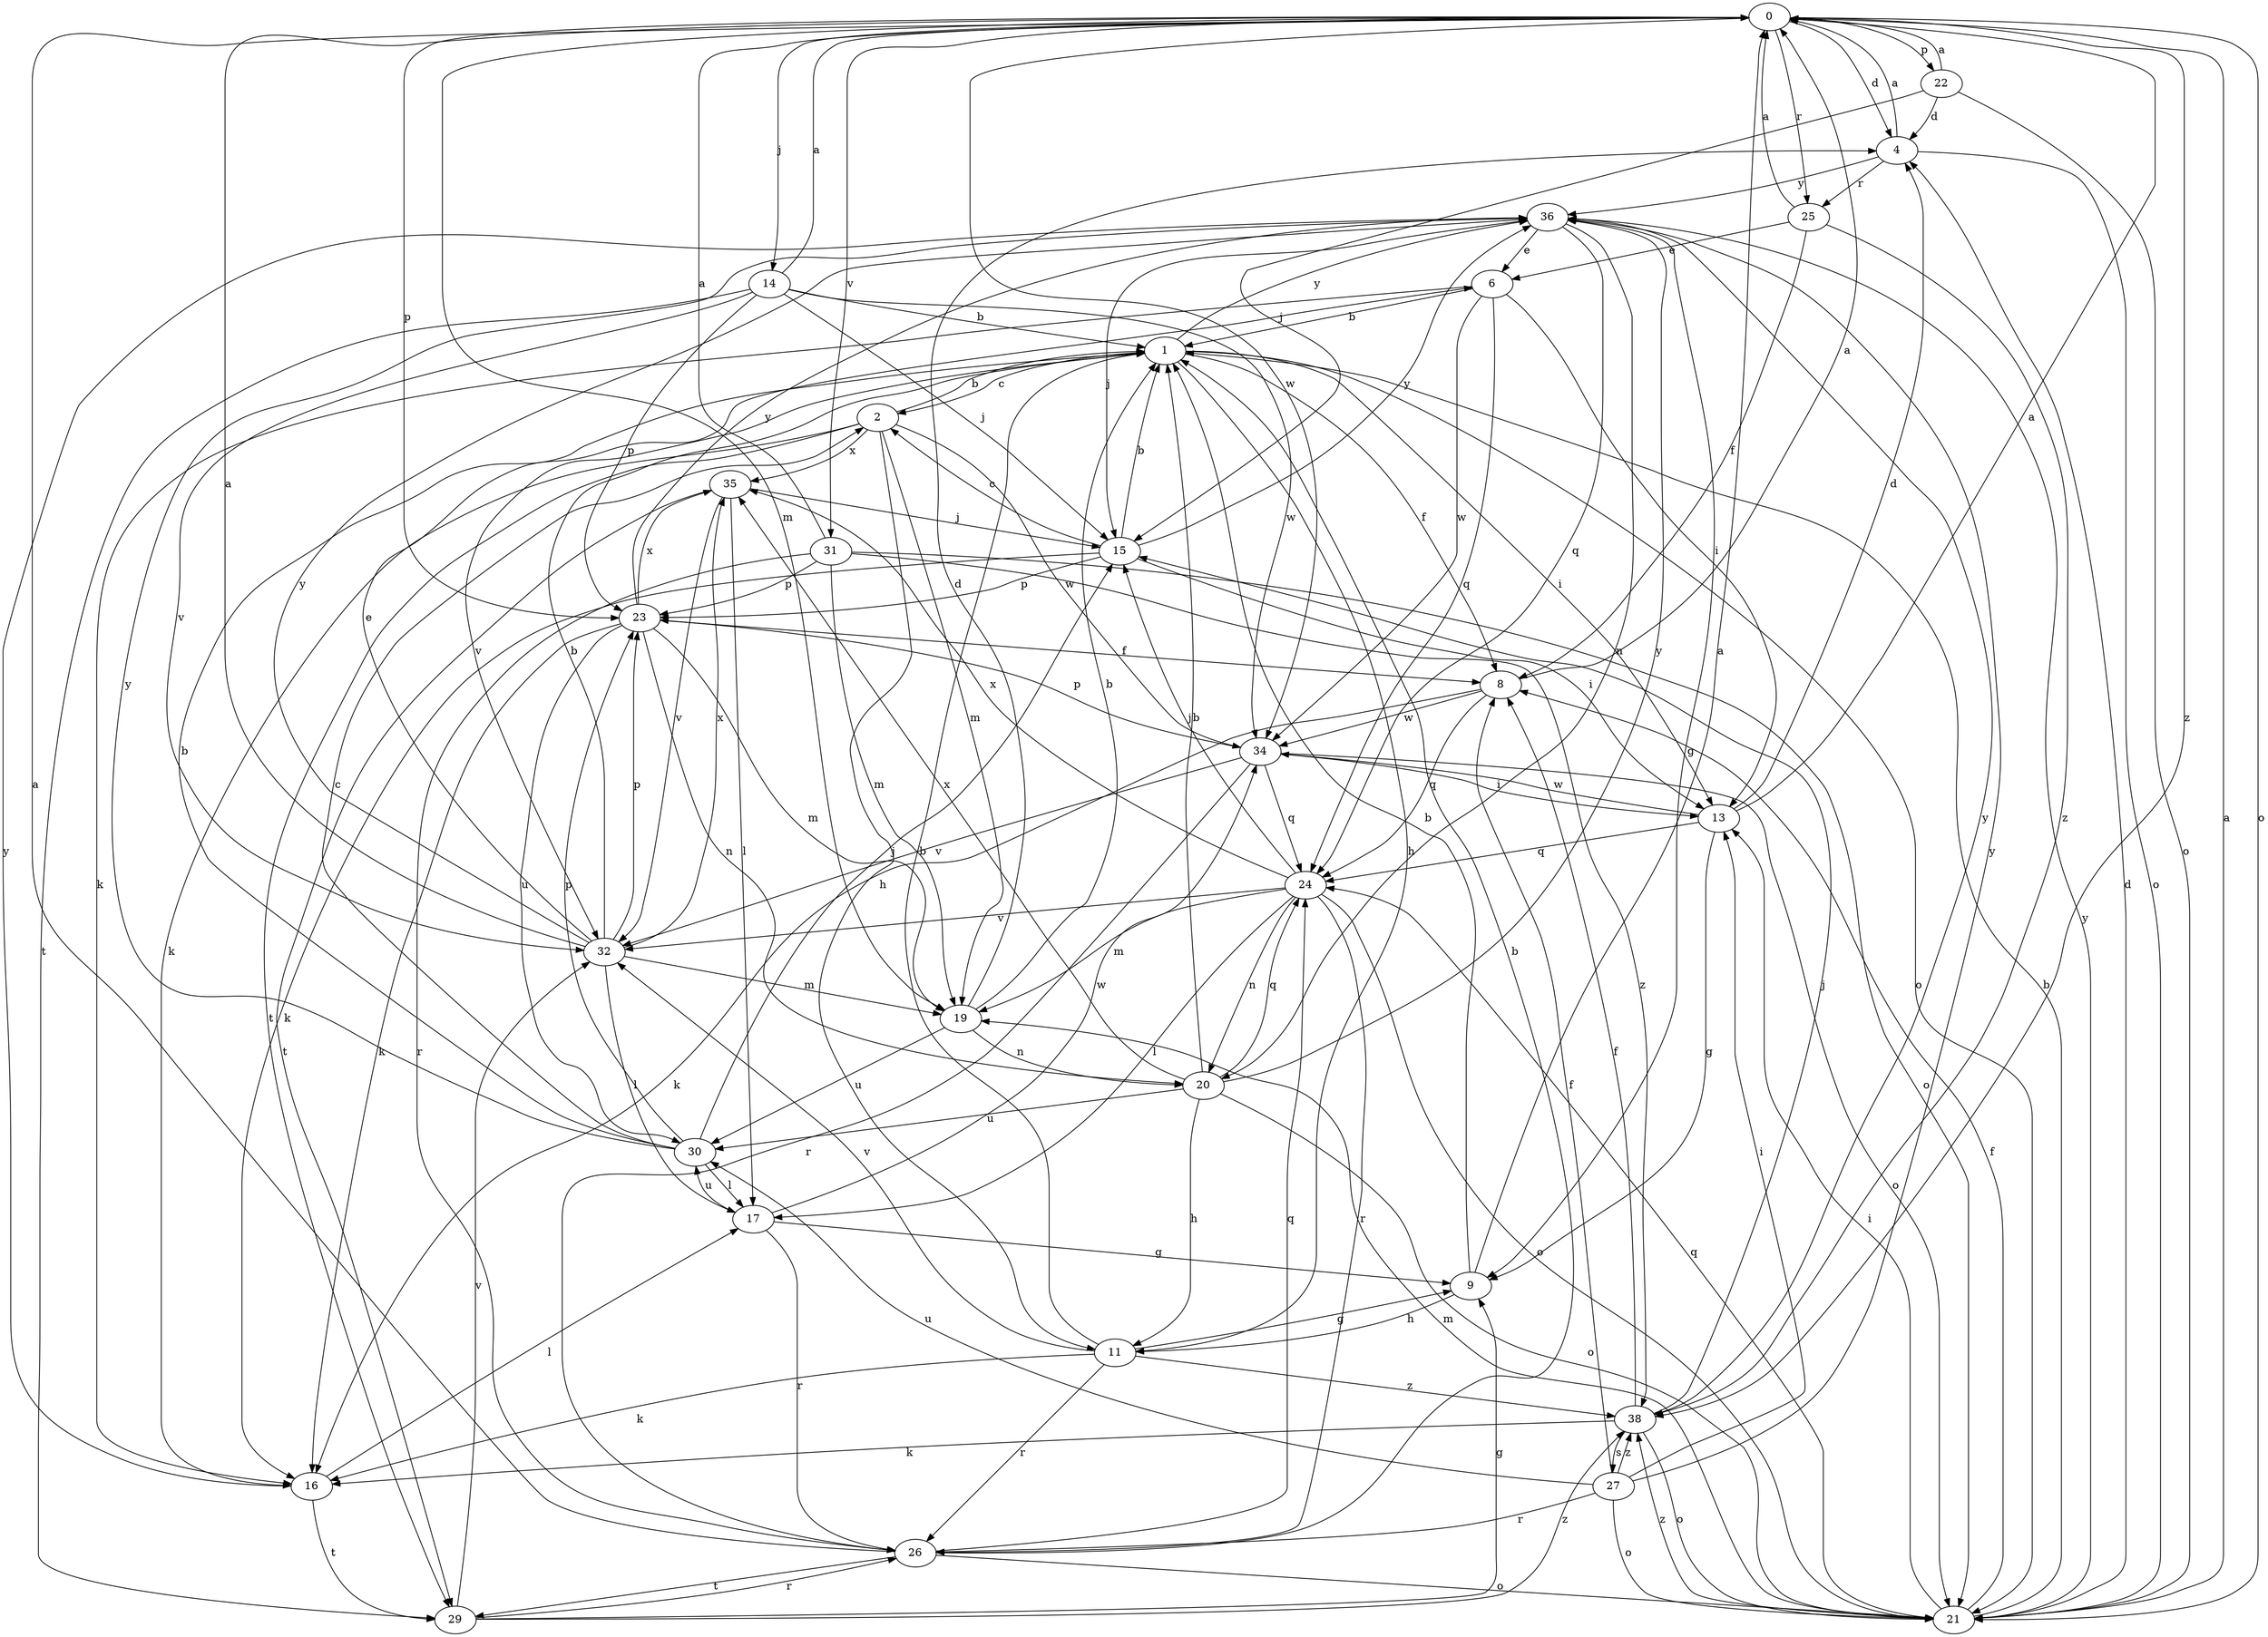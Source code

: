 strict digraph  {
0;
1;
2;
4;
6;
8;
9;
11;
13;
14;
15;
16;
17;
19;
20;
21;
22;
23;
24;
25;
26;
27;
29;
30;
31;
32;
34;
35;
36;
38;
0 -> 4  [label=d];
0 -> 14  [label=j];
0 -> 19  [label=m];
0 -> 21  [label=o];
0 -> 22  [label=p];
0 -> 23  [label=p];
0 -> 25  [label=r];
0 -> 31  [label=v];
0 -> 34  [label=w];
0 -> 38  [label=z];
1 -> 2  [label=c];
1 -> 8  [label=f];
1 -> 11  [label=h];
1 -> 13  [label=i];
1 -> 21  [label=o];
1 -> 32  [label=v];
1 -> 36  [label=y];
2 -> 1  [label=b];
2 -> 11  [label=h];
2 -> 16  [label=k];
2 -> 19  [label=m];
2 -> 29  [label=t];
2 -> 34  [label=w];
2 -> 35  [label=x];
4 -> 0  [label=a];
4 -> 21  [label=o];
4 -> 25  [label=r];
4 -> 36  [label=y];
6 -> 1  [label=b];
6 -> 13  [label=i];
6 -> 16  [label=k];
6 -> 24  [label=q];
6 -> 34  [label=w];
8 -> 0  [label=a];
8 -> 16  [label=k];
8 -> 24  [label=q];
8 -> 34  [label=w];
9 -> 0  [label=a];
9 -> 1  [label=b];
9 -> 11  [label=h];
11 -> 1  [label=b];
11 -> 9  [label=g];
11 -> 16  [label=k];
11 -> 26  [label=r];
11 -> 32  [label=v];
11 -> 38  [label=z];
13 -> 0  [label=a];
13 -> 4  [label=d];
13 -> 9  [label=g];
13 -> 24  [label=q];
13 -> 34  [label=w];
14 -> 0  [label=a];
14 -> 1  [label=b];
14 -> 15  [label=j];
14 -> 23  [label=p];
14 -> 29  [label=t];
14 -> 32  [label=v];
14 -> 34  [label=w];
15 -> 1  [label=b];
15 -> 2  [label=c];
15 -> 13  [label=i];
15 -> 16  [label=k];
15 -> 23  [label=p];
15 -> 36  [label=y];
16 -> 17  [label=l];
16 -> 29  [label=t];
16 -> 36  [label=y];
17 -> 9  [label=g];
17 -> 26  [label=r];
17 -> 30  [label=u];
17 -> 34  [label=w];
19 -> 1  [label=b];
19 -> 4  [label=d];
19 -> 20  [label=n];
19 -> 30  [label=u];
20 -> 1  [label=b];
20 -> 11  [label=h];
20 -> 21  [label=o];
20 -> 24  [label=q];
20 -> 30  [label=u];
20 -> 35  [label=x];
20 -> 36  [label=y];
21 -> 0  [label=a];
21 -> 1  [label=b];
21 -> 4  [label=d];
21 -> 8  [label=f];
21 -> 13  [label=i];
21 -> 19  [label=m];
21 -> 24  [label=q];
21 -> 36  [label=y];
21 -> 38  [label=z];
22 -> 0  [label=a];
22 -> 4  [label=d];
22 -> 15  [label=j];
22 -> 21  [label=o];
23 -> 8  [label=f];
23 -> 16  [label=k];
23 -> 19  [label=m];
23 -> 20  [label=n];
23 -> 30  [label=u];
23 -> 35  [label=x];
23 -> 36  [label=y];
24 -> 15  [label=j];
24 -> 17  [label=l];
24 -> 19  [label=m];
24 -> 20  [label=n];
24 -> 21  [label=o];
24 -> 26  [label=r];
24 -> 32  [label=v];
24 -> 35  [label=x];
25 -> 0  [label=a];
25 -> 6  [label=e];
25 -> 8  [label=f];
25 -> 38  [label=z];
26 -> 0  [label=a];
26 -> 1  [label=b];
26 -> 21  [label=o];
26 -> 24  [label=q];
26 -> 29  [label=t];
27 -> 8  [label=f];
27 -> 13  [label=i];
27 -> 21  [label=o];
27 -> 26  [label=r];
27 -> 30  [label=u];
27 -> 36  [label=y];
27 -> 38  [label=z];
29 -> 9  [label=g];
29 -> 26  [label=r];
29 -> 32  [label=v];
29 -> 38  [label=z];
30 -> 1  [label=b];
30 -> 2  [label=c];
30 -> 15  [label=j];
30 -> 17  [label=l];
30 -> 23  [label=p];
30 -> 36  [label=y];
31 -> 0  [label=a];
31 -> 19  [label=m];
31 -> 21  [label=o];
31 -> 23  [label=p];
31 -> 26  [label=r];
31 -> 38  [label=z];
32 -> 0  [label=a];
32 -> 1  [label=b];
32 -> 6  [label=e];
32 -> 17  [label=l];
32 -> 19  [label=m];
32 -> 23  [label=p];
32 -> 35  [label=x];
32 -> 36  [label=y];
34 -> 13  [label=i];
34 -> 21  [label=o];
34 -> 23  [label=p];
34 -> 24  [label=q];
34 -> 26  [label=r];
34 -> 32  [label=v];
35 -> 15  [label=j];
35 -> 17  [label=l];
35 -> 29  [label=t];
35 -> 32  [label=v];
36 -> 6  [label=e];
36 -> 9  [label=g];
36 -> 15  [label=j];
36 -> 20  [label=n];
36 -> 24  [label=q];
38 -> 8  [label=f];
38 -> 15  [label=j];
38 -> 16  [label=k];
38 -> 21  [label=o];
38 -> 27  [label=s];
38 -> 36  [label=y];
}
